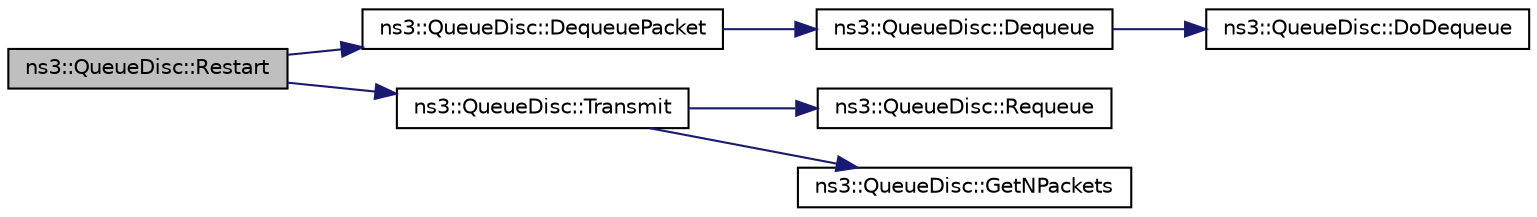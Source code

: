 digraph "ns3::QueueDisc::Restart"
{
  edge [fontname="Helvetica",fontsize="10",labelfontname="Helvetica",labelfontsize="10"];
  node [fontname="Helvetica",fontsize="10",shape=record];
  rankdir="LR";
  Node1 [label="ns3::QueueDisc::Restart",height=0.2,width=0.4,color="black", fillcolor="grey75", style="filled", fontcolor="black"];
  Node1 -> Node2 [color="midnightblue",fontsize="10",style="solid"];
  Node2 [label="ns3::QueueDisc::DequeuePacket",height=0.2,width=0.4,color="black", fillcolor="white", style="filled",URL="$d0/d7b/classns3_1_1QueueDisc.html#aab4beacb808b917dde38fe835c199f28"];
  Node2 -> Node3 [color="midnightblue",fontsize="10",style="solid"];
  Node3 [label="ns3::QueueDisc::Dequeue",height=0.2,width=0.4,color="black", fillcolor="white", style="filled",URL="$d0/d7b/classns3_1_1QueueDisc.html#a6c13fc489822c1487f61c2289f2e3629"];
  Node3 -> Node4 [color="midnightblue",fontsize="10",style="solid"];
  Node4 [label="ns3::QueueDisc::DoDequeue",height=0.2,width=0.4,color="black", fillcolor="white", style="filled",URL="$d0/d7b/classns3_1_1QueueDisc.html#afefae1a05f45db101c2c75d67a440c63"];
  Node1 -> Node5 [color="midnightblue",fontsize="10",style="solid"];
  Node5 [label="ns3::QueueDisc::Transmit",height=0.2,width=0.4,color="black", fillcolor="white", style="filled",URL="$d0/d7b/classns3_1_1QueueDisc.html#a294d52aeecb986d4f2b3bcb4514c013e"];
  Node5 -> Node6 [color="midnightblue",fontsize="10",style="solid"];
  Node6 [label="ns3::QueueDisc::Requeue",height=0.2,width=0.4,color="black", fillcolor="white", style="filled",URL="$d0/d7b/classns3_1_1QueueDisc.html#a45cd8fdd2469b9e9d7551af22cfdb1a2"];
  Node5 -> Node7 [color="midnightblue",fontsize="10",style="solid"];
  Node7 [label="ns3::QueueDisc::GetNPackets",height=0.2,width=0.4,color="black", fillcolor="white", style="filled",URL="$d0/d7b/classns3_1_1QueueDisc.html#a6ee992f32c1671512f0948fd6cc46a7e",tooltip="Get the number of packets stored by the queue disc. "];
}
